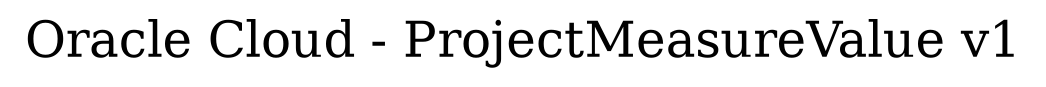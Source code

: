 digraph LexiconGraph {
graph[label="Oracle Cloud - ProjectMeasureValue v1", fontsize=24]
splines=true
}
